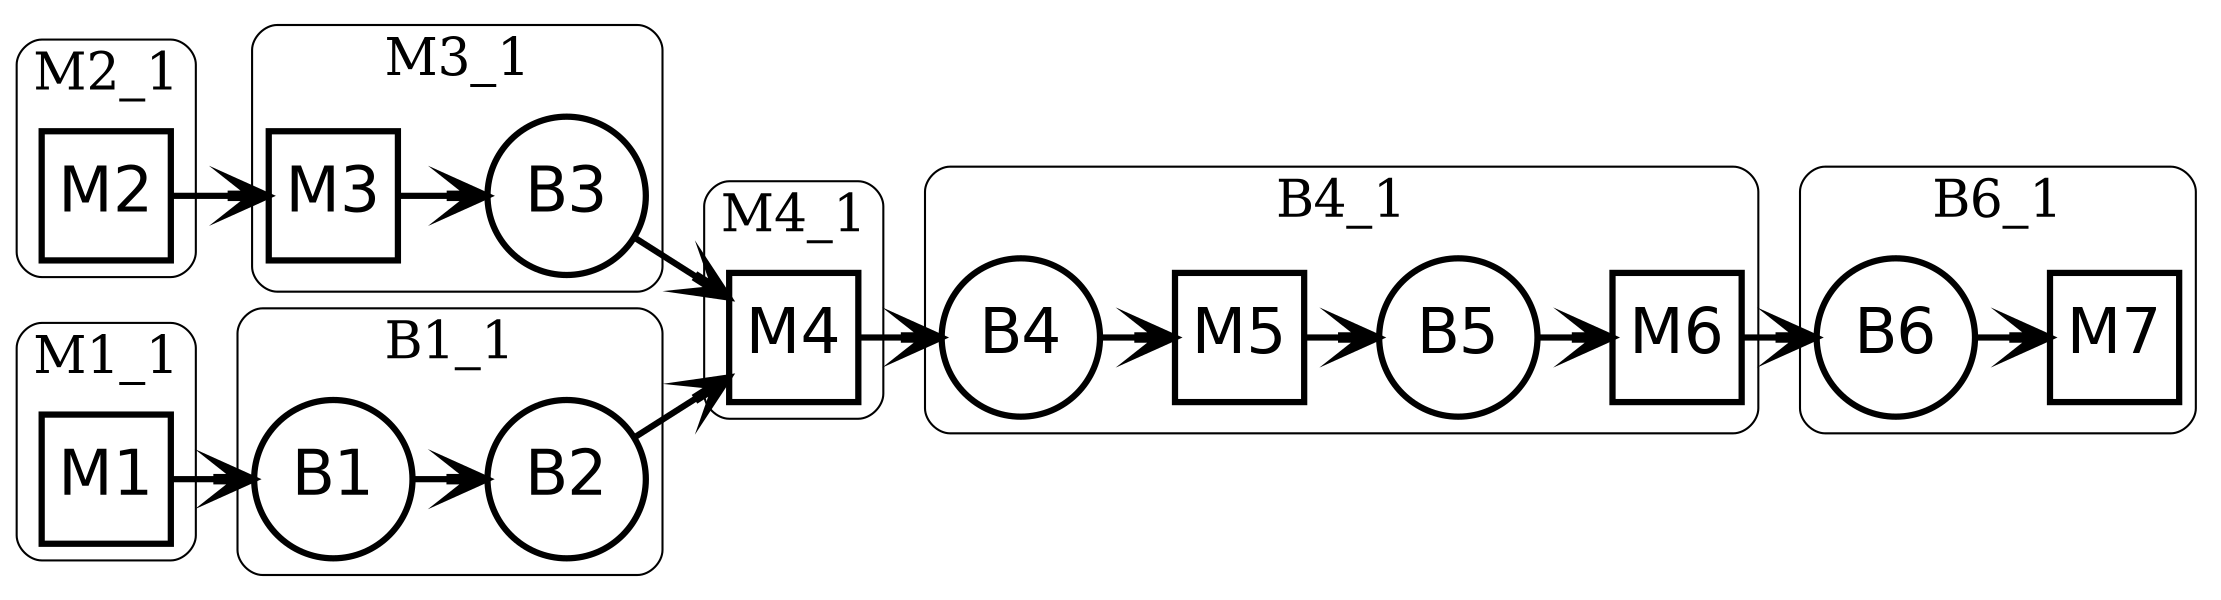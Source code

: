 digraph {
	graph [rankdir=LR style=rounded]
	node [fontname=helvetica fontsize=30 penwidth=3]
	edge [arrowhead=open arrowsize=1.8 minlen=1.1 penwidth=3]
	B1 [fixedsize=true shape=circle width=1.05]
	B1 -> B2
	B2 [fixedsize=true shape=circle width=1.05]
	B2 -> M4
	B3 [fixedsize=true shape=circle width=1.05]
	B3 -> M4
	B4 [fixedsize=true shape=circle width=1.05]
	B4 -> M5
	B5 [fixedsize=true shape=circle width=1.05]
	B5 -> M6
	B6 [fixedsize=true shape=circle width=1.05]
	B6 -> M7
	M1 [shape=square]
	M1 -> B1
	M2 [shape=square]
	M2 -> M3
	M3 [shape=square]
	M3 -> B3
	M4 [shape=square]
	M4 -> B4
	M5 [shape=square]
	M5 -> B5
	M6 [shape=square]
	M6 -> B6
	M7 [shape=square]
	subgraph cluster_M1_1 {
		node [shape=box]
		label=M1_1
		fontsize=25
		M1
	}
	subgraph cluster_B1_1 {
		node [shape=box]
		label=B1_1
		fontsize=25
		B1
		B2
	}
	subgraph cluster_M2_1 {
		node [shape=box]
		label=M2_1
		fontsize=25
		M2
	}
	subgraph cluster_M3_1 {
		node [shape=box]
		label=M3_1
		fontsize=25
		M3
		B3
	}
	subgraph cluster_M4_1 {
		node [shape=box]
		label=M4_1
		fontsize=25
		M4
	}
	subgraph cluster_B4_1 {
		node [shape=box]
		label=B4_1
		fontsize=25
		B4
		M5
		B5
		M6
	}
	subgraph cluster_B6_1 {
		node [shape=box]
		label=B6_1
		fontsize=25
		B6
		M7
	}
}
